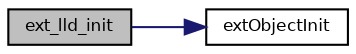 digraph "ext_lld_init"
{
  bgcolor="transparent";
  edge [fontname="Helvetica",fontsize="8",labelfontname="Helvetica",labelfontsize="8"];
  node [fontname="Helvetica",fontsize="8",shape=record];
  rankdir="LR";
  Node0 [label="ext_lld_init",height=0.2,width=0.4,color="black", fillcolor="grey75", style="filled", fontcolor="black"];
  Node0 -> Node1 [color="midnightblue",fontsize="8",style="solid",fontname="Helvetica"];
  Node1 [label="extObjectInit",height=0.2,width=0.4,color="black",URL="$group___e_x_t.html#gaa7d3c4d72fe9909603196240b61e10fb",tooltip="Initializes the standard part of a EXTDriver structure. "];
}
